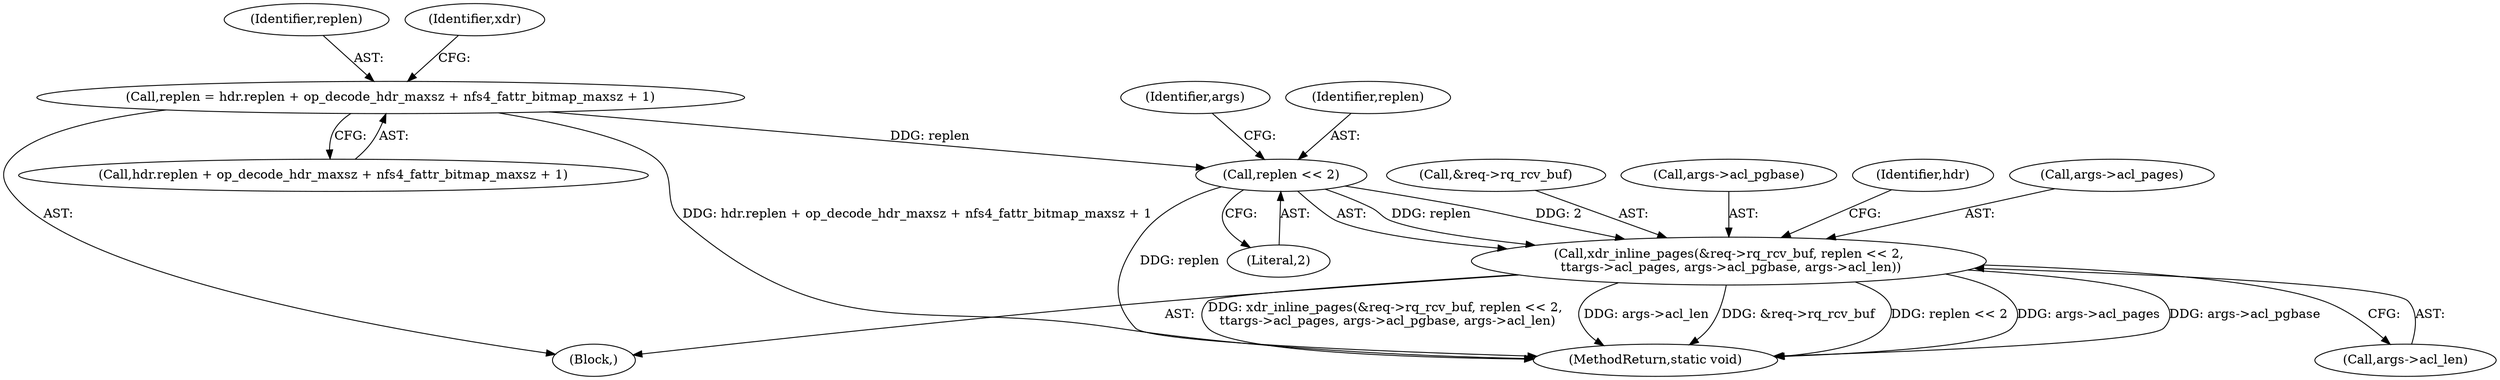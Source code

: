 digraph "0_linux_bf118a342f10dafe44b14451a1392c3254629a1f_4@pointer" {
"1000144" [label="(Call,xdr_inline_pages(&req->rq_rcv_buf, replen << 2,\n \t\targs->acl_pages, args->acl_pgbase, args->acl_len))"];
"1000149" [label="(Call,replen << 2)"];
"1000127" [label="(Call,replen = hdr.replen + op_decode_hdr_maxsz + nfs4_fattr_bitmap_maxsz + 1)"];
"1000127" [label="(Call,replen = hdr.replen + op_decode_hdr_maxsz + nfs4_fattr_bitmap_maxsz + 1)"];
"1000153" [label="(Identifier,args)"];
"1000150" [label="(Identifier,replen)"];
"1000145" [label="(Call,&req->rq_rcv_buf)"];
"1000155" [label="(Call,args->acl_pgbase)"];
"1000149" [label="(Call,replen << 2)"];
"1000164" [label="(MethodReturn,static void)"];
"1000151" [label="(Literal,2)"];
"1000163" [label="(Identifier,hdr)"];
"1000144" [label="(Call,xdr_inline_pages(&req->rq_rcv_buf, replen << 2,\n \t\targs->acl_pages, args->acl_pgbase, args->acl_len))"];
"1000104" [label="(Block,)"];
"1000129" [label="(Call,hdr.replen + op_decode_hdr_maxsz + nfs4_fattr_bitmap_maxsz + 1)"];
"1000128" [label="(Identifier,replen)"];
"1000152" [label="(Call,args->acl_pages)"];
"1000158" [label="(Call,args->acl_len)"];
"1000139" [label="(Identifier,xdr)"];
"1000144" -> "1000104"  [label="AST: "];
"1000144" -> "1000158"  [label="CFG: "];
"1000145" -> "1000144"  [label="AST: "];
"1000149" -> "1000144"  [label="AST: "];
"1000152" -> "1000144"  [label="AST: "];
"1000155" -> "1000144"  [label="AST: "];
"1000158" -> "1000144"  [label="AST: "];
"1000163" -> "1000144"  [label="CFG: "];
"1000144" -> "1000164"  [label="DDG: replen << 2"];
"1000144" -> "1000164"  [label="DDG: args->acl_pages"];
"1000144" -> "1000164"  [label="DDG: args->acl_pgbase"];
"1000144" -> "1000164"  [label="DDG: xdr_inline_pages(&req->rq_rcv_buf, replen << 2,\n \t\targs->acl_pages, args->acl_pgbase, args->acl_len)"];
"1000144" -> "1000164"  [label="DDG: args->acl_len"];
"1000144" -> "1000164"  [label="DDG: &req->rq_rcv_buf"];
"1000149" -> "1000144"  [label="DDG: replen"];
"1000149" -> "1000144"  [label="DDG: 2"];
"1000149" -> "1000151"  [label="CFG: "];
"1000150" -> "1000149"  [label="AST: "];
"1000151" -> "1000149"  [label="AST: "];
"1000153" -> "1000149"  [label="CFG: "];
"1000149" -> "1000164"  [label="DDG: replen"];
"1000127" -> "1000149"  [label="DDG: replen"];
"1000127" -> "1000104"  [label="AST: "];
"1000127" -> "1000129"  [label="CFG: "];
"1000128" -> "1000127"  [label="AST: "];
"1000129" -> "1000127"  [label="AST: "];
"1000139" -> "1000127"  [label="CFG: "];
"1000127" -> "1000164"  [label="DDG: hdr.replen + op_decode_hdr_maxsz + nfs4_fattr_bitmap_maxsz + 1"];
}
